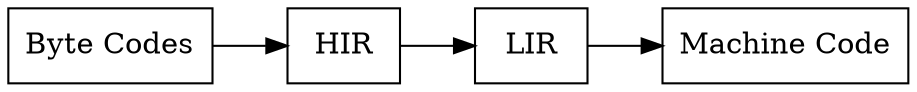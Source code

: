   digraph G {
   graph [
rankdir = "LR"
];
    aize ="4,5"; 
   node[shape=box];
   bt[label="Byte Codes"];
   machinecode[label="Machine Code"];
   bt->HIR->LIR->machinecode;
} 